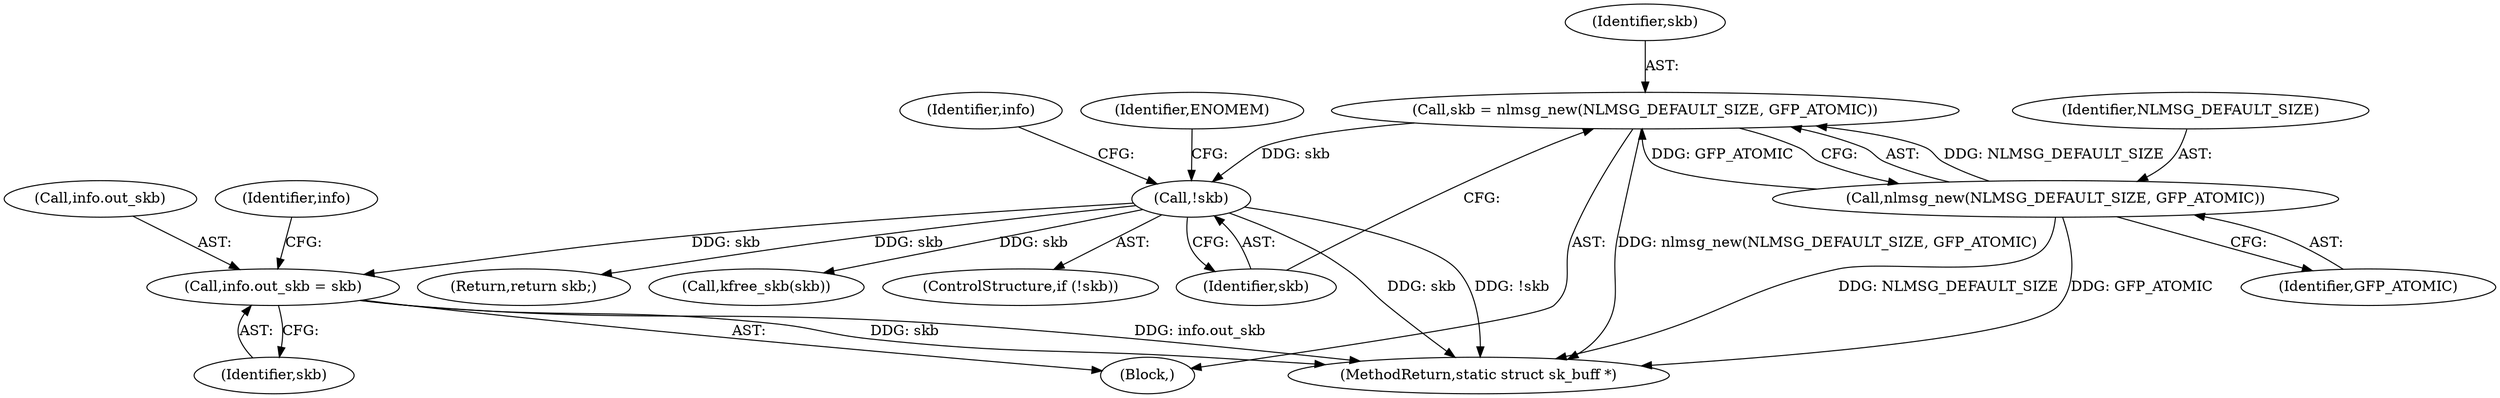 digraph "0_linux_864745d291b5ba80ea0bd0edcbe67273de368836@pointer" {
"1000124" [label="(Call,info.out_skb = skb)"];
"1000113" [label="(Call,!skb)"];
"1000107" [label="(Call,skb = nlmsg_new(NLMSG_DEFAULT_SIZE, GFP_ATOMIC))"];
"1000109" [label="(Call,nlmsg_new(NLMSG_DEFAULT_SIZE, GFP_ATOMIC))"];
"1000121" [label="(Identifier,info)"];
"1000104" [label="(Block,)"];
"1000109" [label="(Call,nlmsg_new(NLMSG_DEFAULT_SIZE, GFP_ATOMIC))"];
"1000110" [label="(Identifier,NLMSG_DEFAULT_SIZE)"];
"1000114" [label="(Identifier,skb)"];
"1000152" [label="(MethodReturn,static struct sk_buff *)"];
"1000128" [label="(Identifier,skb)"];
"1000150" [label="(Return,return skb;)"];
"1000111" [label="(Identifier,GFP_ATOMIC)"];
"1000146" [label="(Call,kfree_skb(skb))"];
"1000124" [label="(Call,info.out_skb = skb)"];
"1000113" [label="(Call,!skb)"];
"1000108" [label="(Identifier,skb)"];
"1000125" [label="(Call,info.out_skb)"];
"1000131" [label="(Identifier,info)"];
"1000112" [label="(ControlStructure,if (!skb))"];
"1000107" [label="(Call,skb = nlmsg_new(NLMSG_DEFAULT_SIZE, GFP_ATOMIC))"];
"1000118" [label="(Identifier,ENOMEM)"];
"1000124" -> "1000104"  [label="AST: "];
"1000124" -> "1000128"  [label="CFG: "];
"1000125" -> "1000124"  [label="AST: "];
"1000128" -> "1000124"  [label="AST: "];
"1000131" -> "1000124"  [label="CFG: "];
"1000124" -> "1000152"  [label="DDG: info.out_skb"];
"1000124" -> "1000152"  [label="DDG: skb"];
"1000113" -> "1000124"  [label="DDG: skb"];
"1000113" -> "1000112"  [label="AST: "];
"1000113" -> "1000114"  [label="CFG: "];
"1000114" -> "1000113"  [label="AST: "];
"1000118" -> "1000113"  [label="CFG: "];
"1000121" -> "1000113"  [label="CFG: "];
"1000113" -> "1000152"  [label="DDG: skb"];
"1000113" -> "1000152"  [label="DDG: !skb"];
"1000107" -> "1000113"  [label="DDG: skb"];
"1000113" -> "1000146"  [label="DDG: skb"];
"1000113" -> "1000150"  [label="DDG: skb"];
"1000107" -> "1000104"  [label="AST: "];
"1000107" -> "1000109"  [label="CFG: "];
"1000108" -> "1000107"  [label="AST: "];
"1000109" -> "1000107"  [label="AST: "];
"1000114" -> "1000107"  [label="CFG: "];
"1000107" -> "1000152"  [label="DDG: nlmsg_new(NLMSG_DEFAULT_SIZE, GFP_ATOMIC)"];
"1000109" -> "1000107"  [label="DDG: NLMSG_DEFAULT_SIZE"];
"1000109" -> "1000107"  [label="DDG: GFP_ATOMIC"];
"1000109" -> "1000111"  [label="CFG: "];
"1000110" -> "1000109"  [label="AST: "];
"1000111" -> "1000109"  [label="AST: "];
"1000109" -> "1000152"  [label="DDG: NLMSG_DEFAULT_SIZE"];
"1000109" -> "1000152"  [label="DDG: GFP_ATOMIC"];
}
